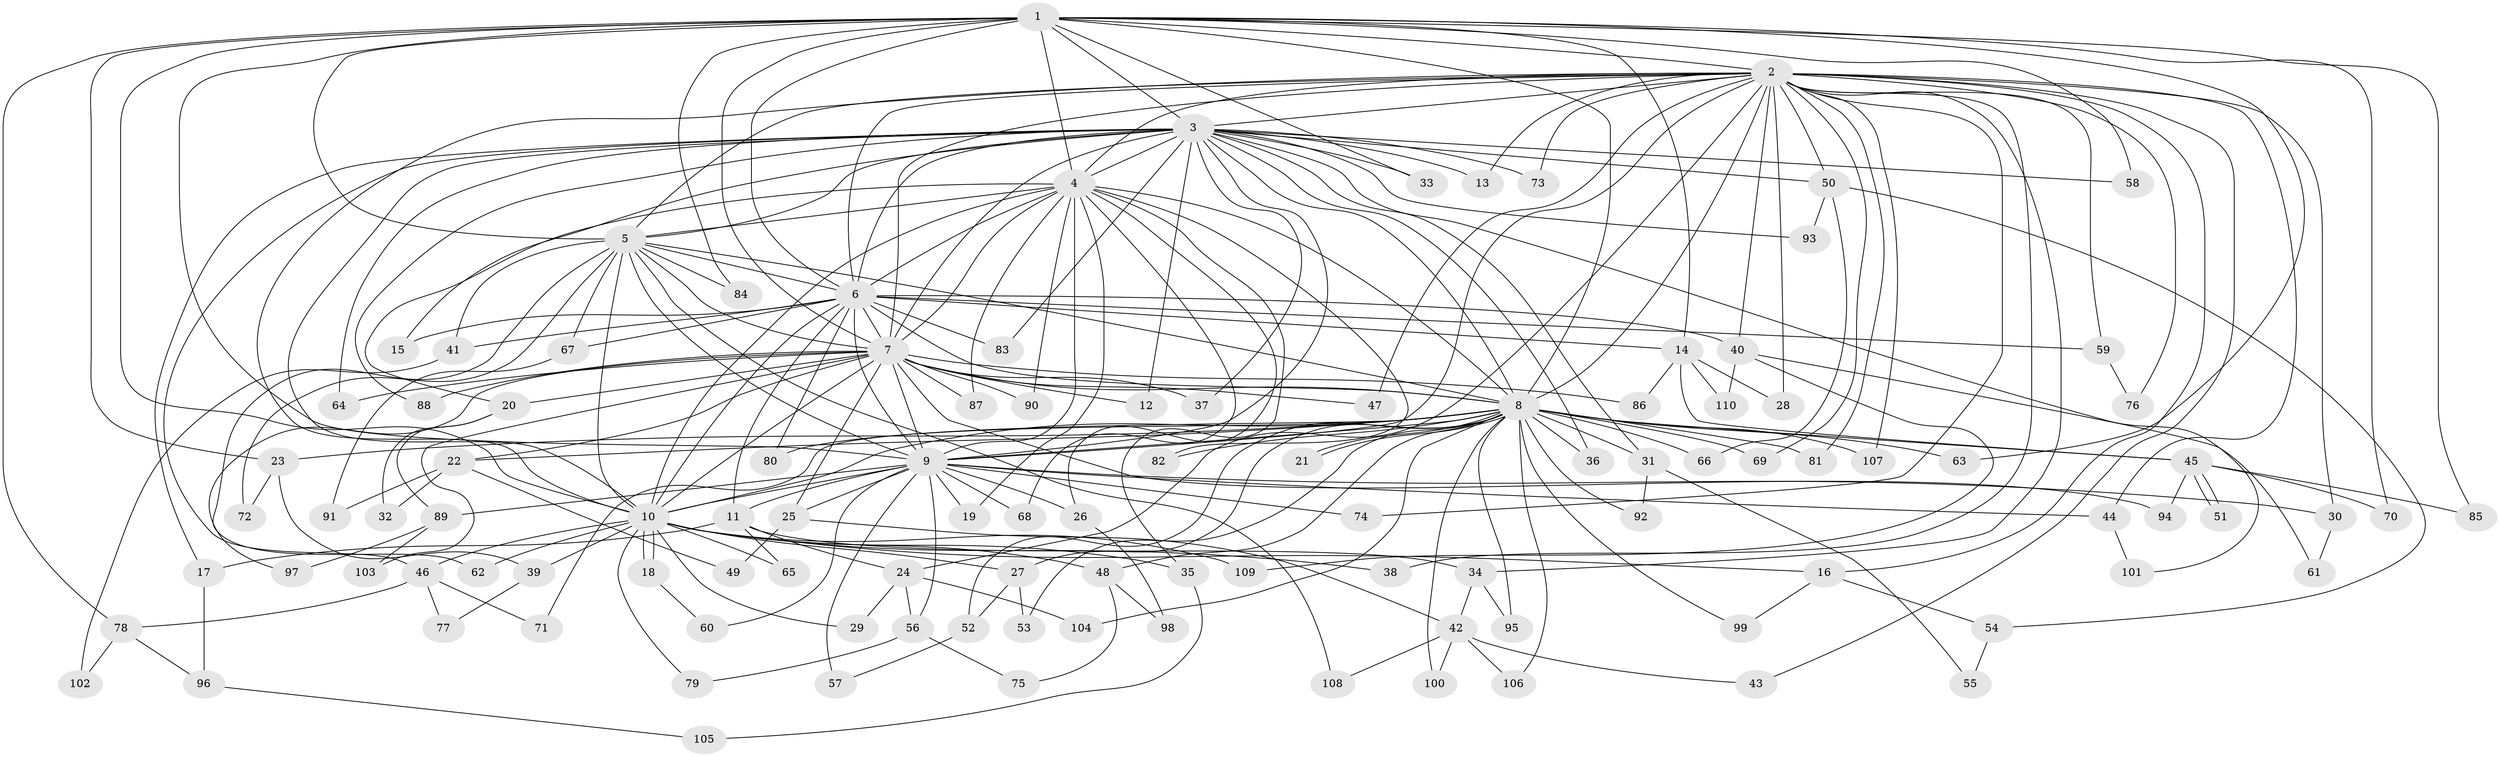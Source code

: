 // coarse degree distribution, {28: 0.030303030303030304, 13: 0.06060606060606061, 10: 0.030303030303030304, 6: 0.06060606060606061, 2: 0.30303030303030304, 1: 0.24242424242424243, 4: 0.15151515151515152, 3: 0.12121212121212122}
// Generated by graph-tools (version 1.1) at 2025/17/03/04/25 18:17:54]
// undirected, 110 vertices, 245 edges
graph export_dot {
graph [start="1"]
  node [color=gray90,style=filled];
  1;
  2;
  3;
  4;
  5;
  6;
  7;
  8;
  9;
  10;
  11;
  12;
  13;
  14;
  15;
  16;
  17;
  18;
  19;
  20;
  21;
  22;
  23;
  24;
  25;
  26;
  27;
  28;
  29;
  30;
  31;
  32;
  33;
  34;
  35;
  36;
  37;
  38;
  39;
  40;
  41;
  42;
  43;
  44;
  45;
  46;
  47;
  48;
  49;
  50;
  51;
  52;
  53;
  54;
  55;
  56;
  57;
  58;
  59;
  60;
  61;
  62;
  63;
  64;
  65;
  66;
  67;
  68;
  69;
  70;
  71;
  72;
  73;
  74;
  75;
  76;
  77;
  78;
  79;
  80;
  81;
  82;
  83;
  84;
  85;
  86;
  87;
  88;
  89;
  90;
  91;
  92;
  93;
  94;
  95;
  96;
  97;
  98;
  99;
  100;
  101;
  102;
  103;
  104;
  105;
  106;
  107;
  108;
  109;
  110;
  1 -- 2;
  1 -- 3;
  1 -- 4;
  1 -- 5;
  1 -- 6;
  1 -- 7;
  1 -- 8;
  1 -- 9;
  1 -- 10;
  1 -- 14;
  1 -- 23;
  1 -- 33;
  1 -- 58;
  1 -- 63;
  1 -- 70;
  1 -- 78;
  1 -- 84;
  1 -- 85;
  2 -- 3;
  2 -- 4;
  2 -- 5;
  2 -- 6;
  2 -- 7;
  2 -- 8;
  2 -- 9;
  2 -- 10;
  2 -- 13;
  2 -- 16;
  2 -- 24;
  2 -- 28;
  2 -- 30;
  2 -- 34;
  2 -- 38;
  2 -- 40;
  2 -- 43;
  2 -- 44;
  2 -- 47;
  2 -- 50;
  2 -- 59;
  2 -- 69;
  2 -- 73;
  2 -- 74;
  2 -- 76;
  2 -- 81;
  2 -- 107;
  3 -- 4;
  3 -- 5;
  3 -- 6;
  3 -- 7;
  3 -- 8;
  3 -- 9;
  3 -- 10;
  3 -- 12;
  3 -- 13;
  3 -- 15;
  3 -- 17;
  3 -- 31;
  3 -- 33;
  3 -- 36;
  3 -- 37;
  3 -- 46;
  3 -- 50;
  3 -- 58;
  3 -- 64;
  3 -- 73;
  3 -- 83;
  3 -- 88;
  3 -- 93;
  3 -- 101;
  4 -- 5;
  4 -- 6;
  4 -- 7;
  4 -- 8;
  4 -- 9;
  4 -- 10;
  4 -- 19;
  4 -- 20;
  4 -- 26;
  4 -- 35;
  4 -- 68;
  4 -- 82;
  4 -- 87;
  4 -- 90;
  5 -- 6;
  5 -- 7;
  5 -- 8;
  5 -- 9;
  5 -- 10;
  5 -- 41;
  5 -- 62;
  5 -- 67;
  5 -- 72;
  5 -- 84;
  5 -- 108;
  6 -- 7;
  6 -- 8;
  6 -- 9;
  6 -- 10;
  6 -- 11;
  6 -- 14;
  6 -- 15;
  6 -- 40;
  6 -- 41;
  6 -- 59;
  6 -- 67;
  6 -- 80;
  6 -- 83;
  7 -- 8;
  7 -- 9;
  7 -- 10;
  7 -- 12;
  7 -- 20;
  7 -- 22;
  7 -- 25;
  7 -- 37;
  7 -- 47;
  7 -- 64;
  7 -- 86;
  7 -- 87;
  7 -- 88;
  7 -- 90;
  7 -- 94;
  7 -- 97;
  7 -- 103;
  8 -- 9;
  8 -- 10;
  8 -- 21;
  8 -- 21;
  8 -- 22;
  8 -- 23;
  8 -- 27;
  8 -- 31;
  8 -- 36;
  8 -- 45;
  8 -- 48;
  8 -- 52;
  8 -- 53;
  8 -- 63;
  8 -- 66;
  8 -- 69;
  8 -- 71;
  8 -- 80;
  8 -- 81;
  8 -- 82;
  8 -- 92;
  8 -- 95;
  8 -- 99;
  8 -- 100;
  8 -- 104;
  8 -- 106;
  8 -- 107;
  9 -- 10;
  9 -- 11;
  9 -- 19;
  9 -- 25;
  9 -- 26;
  9 -- 30;
  9 -- 44;
  9 -- 56;
  9 -- 57;
  9 -- 60;
  9 -- 68;
  9 -- 74;
  9 -- 89;
  10 -- 16;
  10 -- 18;
  10 -- 18;
  10 -- 27;
  10 -- 29;
  10 -- 35;
  10 -- 38;
  10 -- 39;
  10 -- 46;
  10 -- 48;
  10 -- 62;
  10 -- 65;
  10 -- 79;
  10 -- 109;
  11 -- 17;
  11 -- 24;
  11 -- 34;
  11 -- 65;
  14 -- 28;
  14 -- 45;
  14 -- 86;
  14 -- 110;
  16 -- 54;
  16 -- 99;
  17 -- 96;
  18 -- 60;
  20 -- 32;
  20 -- 89;
  22 -- 32;
  22 -- 49;
  22 -- 91;
  23 -- 39;
  23 -- 72;
  24 -- 29;
  24 -- 56;
  24 -- 104;
  25 -- 42;
  25 -- 49;
  26 -- 98;
  27 -- 52;
  27 -- 53;
  30 -- 61;
  31 -- 55;
  31 -- 92;
  34 -- 42;
  34 -- 95;
  35 -- 105;
  39 -- 77;
  40 -- 61;
  40 -- 109;
  40 -- 110;
  41 -- 102;
  42 -- 43;
  42 -- 100;
  42 -- 106;
  42 -- 108;
  44 -- 101;
  45 -- 51;
  45 -- 51;
  45 -- 70;
  45 -- 85;
  45 -- 94;
  46 -- 71;
  46 -- 77;
  46 -- 78;
  48 -- 75;
  48 -- 98;
  50 -- 54;
  50 -- 66;
  50 -- 93;
  52 -- 57;
  54 -- 55;
  56 -- 75;
  56 -- 79;
  59 -- 76;
  67 -- 91;
  78 -- 96;
  78 -- 102;
  89 -- 97;
  89 -- 103;
  96 -- 105;
}
